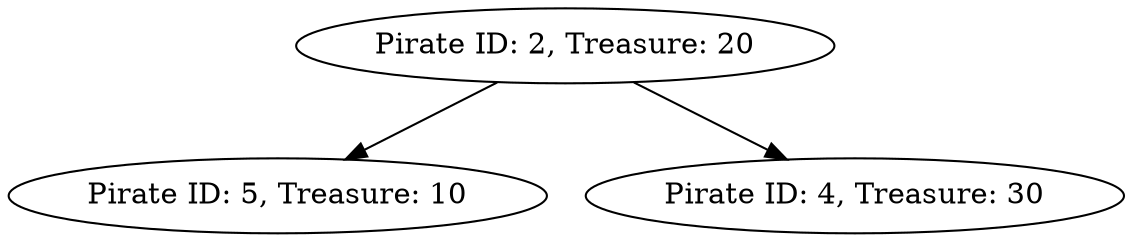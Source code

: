 digraph AVLTree {
    "Pirate ID: 2, Treasure: 20" -> "Pirate ID: 5, Treasure: 10";
    "Pirate ID: 2, Treasure: 20" -> "Pirate ID: 4, Treasure: 30";
}
